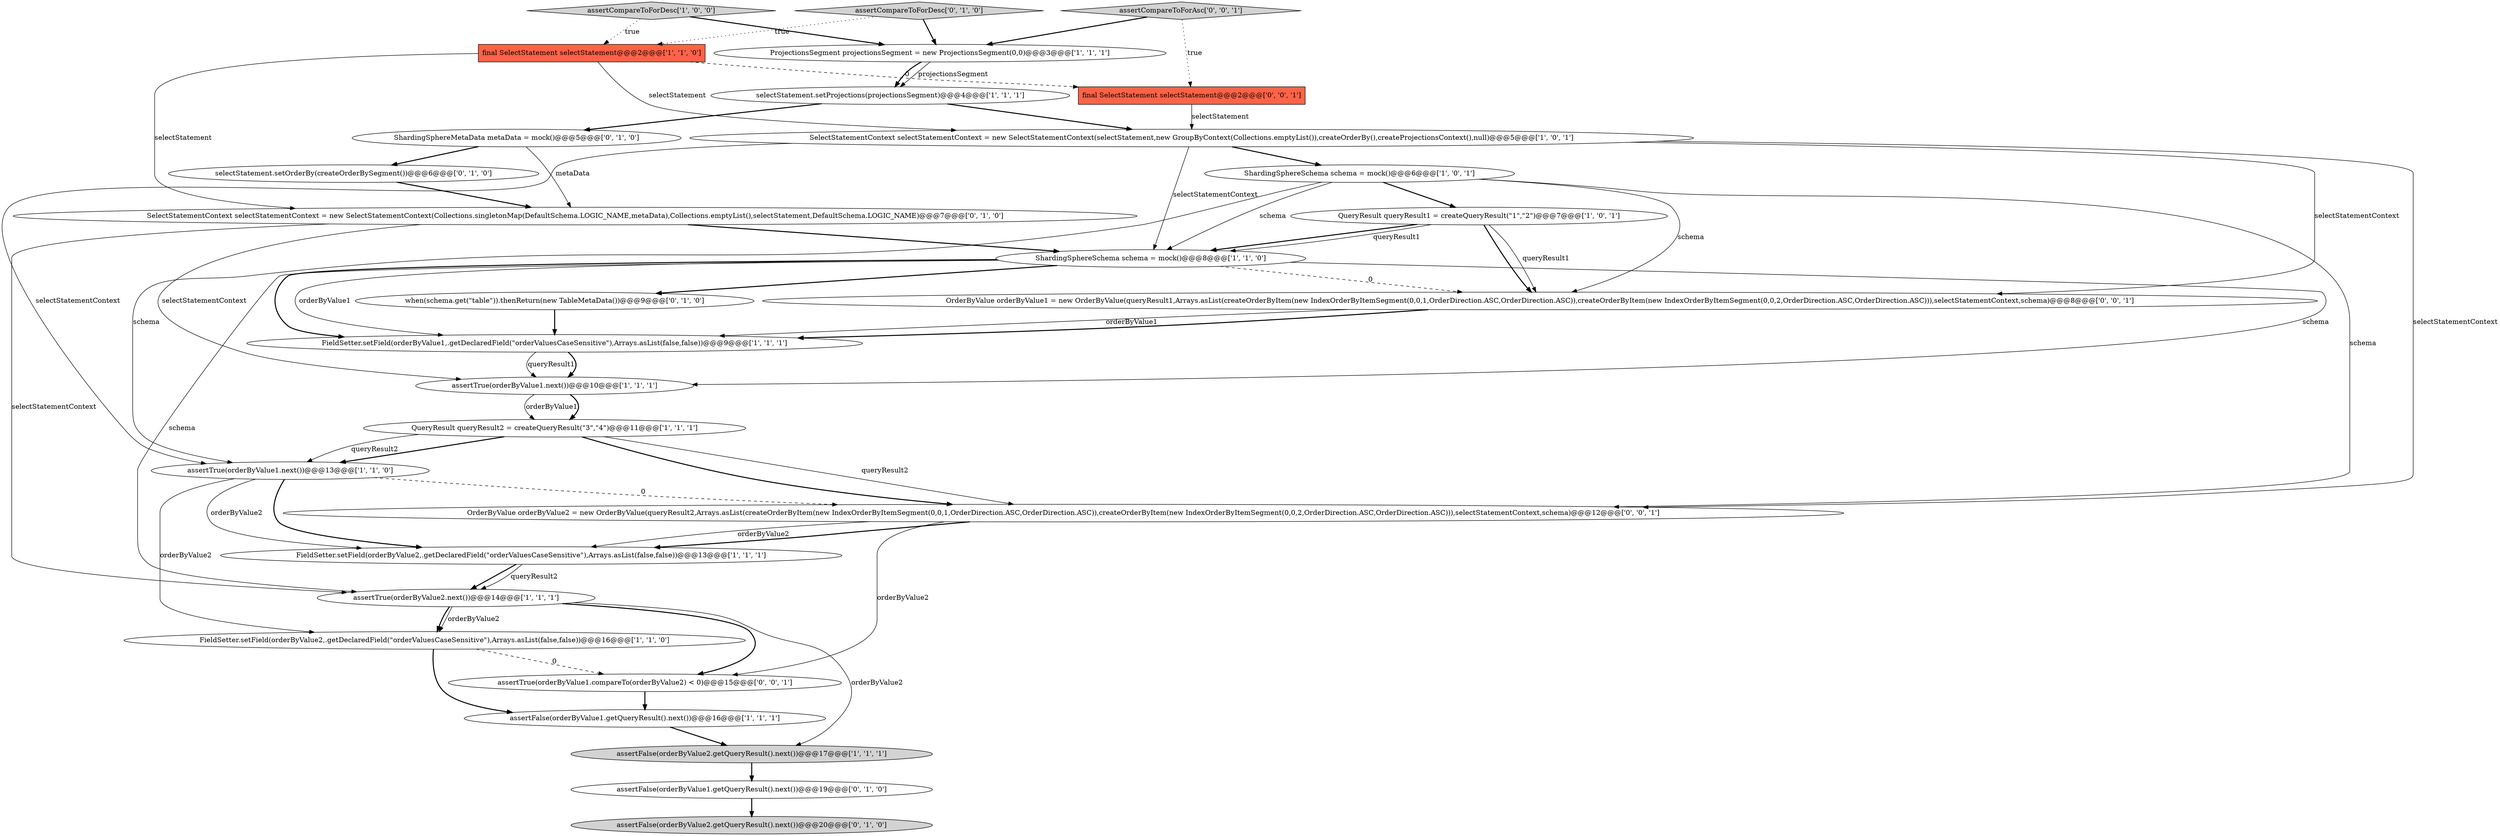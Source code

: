 digraph {
15 [style = filled, label = "assertCompareToForDesc['1', '0', '0']", fillcolor = lightgray, shape = diamond image = "AAA0AAABBB1BBB"];
19 [style = filled, label = "SelectStatementContext selectStatementContext = new SelectStatementContext(Collections.singletonMap(DefaultSchema.LOGIC_NAME,metaData),Collections.emptyList(),selectStatement,DefaultSchema.LOGIC_NAME)@@@7@@@['0', '1', '0']", fillcolor = white, shape = ellipse image = "AAA1AAABBB2BBB"];
9 [style = filled, label = "FieldSetter.setField(orderByValue2,.getDeclaredField(\"orderValuesCaseSensitive\"),Arrays.asList(false,false))@@@13@@@['1', '1', '1']", fillcolor = white, shape = ellipse image = "AAA0AAABBB1BBB"];
7 [style = filled, label = "QueryResult queryResult2 = createQueryResult(\"3\",\"4\")@@@11@@@['1', '1', '1']", fillcolor = white, shape = ellipse image = "AAA0AAABBB1BBB"];
22 [style = filled, label = "assertCompareToForDesc['0', '1', '0']", fillcolor = lightgray, shape = diamond image = "AAA0AAABBB2BBB"];
1 [style = filled, label = "assertFalse(orderByValue1.getQueryResult().next())@@@16@@@['1', '1', '1']", fillcolor = white, shape = ellipse image = "AAA0AAABBB1BBB"];
17 [style = filled, label = "assertFalse(orderByValue2.getQueryResult().next())@@@20@@@['0', '1', '0']", fillcolor = lightgray, shape = ellipse image = "AAA0AAABBB2BBB"];
26 [style = filled, label = "assertTrue(orderByValue1.compareTo(orderByValue2) < 0)@@@15@@@['0', '0', '1']", fillcolor = white, shape = ellipse image = "AAA0AAABBB3BBB"];
12 [style = filled, label = "final SelectStatement selectStatement@@@2@@@['1', '1', '0']", fillcolor = tomato, shape = box image = "AAA0AAABBB1BBB"];
14 [style = filled, label = "ProjectionsSegment projectionsSegment = new ProjectionsSegment(0,0)@@@3@@@['1', '1', '1']", fillcolor = white, shape = ellipse image = "AAA0AAABBB1BBB"];
23 [style = filled, label = "when(schema.get(\"table\")).thenReturn(new TableMetaData())@@@9@@@['0', '1', '0']", fillcolor = white, shape = ellipse image = "AAA1AAABBB2BBB"];
8 [style = filled, label = "selectStatement.setProjections(projectionsSegment)@@@4@@@['1', '1', '1']", fillcolor = white, shape = ellipse image = "AAA0AAABBB1BBB"];
27 [style = filled, label = "assertCompareToForAsc['0', '0', '1']", fillcolor = lightgray, shape = diamond image = "AAA0AAABBB3BBB"];
28 [style = filled, label = "OrderByValue orderByValue1 = new OrderByValue(queryResult1,Arrays.asList(createOrderByItem(new IndexOrderByItemSegment(0,0,1,OrderDirection.ASC,OrderDirection.ASC)),createOrderByItem(new IndexOrderByItemSegment(0,0,2,OrderDirection.ASC,OrderDirection.ASC))),selectStatementContext,schema)@@@8@@@['0', '0', '1']", fillcolor = white, shape = ellipse image = "AAA0AAABBB3BBB"];
0 [style = filled, label = "SelectStatementContext selectStatementContext = new SelectStatementContext(selectStatement,new GroupByContext(Collections.emptyList()),createOrderBy(),createProjectionsContext(),null)@@@5@@@['1', '0', '1']", fillcolor = white, shape = ellipse image = "AAA0AAABBB1BBB"];
24 [style = filled, label = "final SelectStatement selectStatement@@@2@@@['0', '0', '1']", fillcolor = tomato, shape = box image = "AAA0AAABBB3BBB"];
6 [style = filled, label = "assertTrue(orderByValue1.next())@@@10@@@['1', '1', '1']", fillcolor = white, shape = ellipse image = "AAA0AAABBB1BBB"];
25 [style = filled, label = "OrderByValue orderByValue2 = new OrderByValue(queryResult2,Arrays.asList(createOrderByItem(new IndexOrderByItemSegment(0,0,1,OrderDirection.ASC,OrderDirection.ASC)),createOrderByItem(new IndexOrderByItemSegment(0,0,2,OrderDirection.ASC,OrderDirection.ASC))),selectStatementContext,schema)@@@12@@@['0', '0', '1']", fillcolor = white, shape = ellipse image = "AAA0AAABBB3BBB"];
5 [style = filled, label = "ShardingSphereSchema schema = mock()@@@8@@@['1', '1', '0']", fillcolor = white, shape = ellipse image = "AAA0AAABBB1BBB"];
11 [style = filled, label = "FieldSetter.setField(orderByValue1,.getDeclaredField(\"orderValuesCaseSensitive\"),Arrays.asList(false,false))@@@9@@@['1', '1', '1']", fillcolor = white, shape = ellipse image = "AAA0AAABBB1BBB"];
13 [style = filled, label = "FieldSetter.setField(orderByValue2,.getDeclaredField(\"orderValuesCaseSensitive\"),Arrays.asList(false,false))@@@16@@@['1', '1', '0']", fillcolor = white, shape = ellipse image = "AAA0AAABBB1BBB"];
18 [style = filled, label = "ShardingSphereMetaData metaData = mock()@@@5@@@['0', '1', '0']", fillcolor = white, shape = ellipse image = "AAA0AAABBB2BBB"];
2 [style = filled, label = "QueryResult queryResult1 = createQueryResult(\"1\",\"2\")@@@7@@@['1', '0', '1']", fillcolor = white, shape = ellipse image = "AAA0AAABBB1BBB"];
4 [style = filled, label = "assertTrue(orderByValue1.next())@@@13@@@['1', '1', '0']", fillcolor = white, shape = ellipse image = "AAA0AAABBB1BBB"];
10 [style = filled, label = "ShardingSphereSchema schema = mock()@@@6@@@['1', '0', '1']", fillcolor = white, shape = ellipse image = "AAA0AAABBB1BBB"];
20 [style = filled, label = "selectStatement.setOrderBy(createOrderBySegment())@@@6@@@['0', '1', '0']", fillcolor = white, shape = ellipse image = "AAA1AAABBB2BBB"];
21 [style = filled, label = "assertFalse(orderByValue1.getQueryResult().next())@@@19@@@['0', '1', '0']", fillcolor = white, shape = ellipse image = "AAA0AAABBB2BBB"];
16 [style = filled, label = "assertFalse(orderByValue2.getQueryResult().next())@@@17@@@['1', '1', '1']", fillcolor = lightgray, shape = ellipse image = "AAA0AAABBB1BBB"];
3 [style = filled, label = "assertTrue(orderByValue2.next())@@@14@@@['1', '1', '1']", fillcolor = white, shape = ellipse image = "AAA0AAABBB1BBB"];
27->14 [style = bold, label=""];
25->26 [style = solid, label="orderByValue2"];
13->26 [style = dashed, label="0"];
18->20 [style = bold, label=""];
28->11 [style = solid, label="orderByValue1"];
10->2 [style = bold, label=""];
19->5 [style = bold, label=""];
8->0 [style = bold, label=""];
3->26 [style = bold, label=""];
0->25 [style = solid, label="selectStatementContext"];
0->4 [style = solid, label="selectStatementContext"];
10->25 [style = solid, label="schema"];
25->9 [style = solid, label="orderByValue2"];
2->5 [style = bold, label=""];
5->28 [style = dashed, label="0"];
0->28 [style = solid, label="selectStatementContext"];
9->3 [style = bold, label=""];
21->17 [style = bold, label=""];
6->7 [style = solid, label="orderByValue1"];
12->19 [style = solid, label="selectStatement"];
19->6 [style = solid, label="selectStatementContext"];
11->6 [style = solid, label="queryResult1"];
4->13 [style = solid, label="orderByValue2"];
4->9 [style = solid, label="orderByValue2"];
11->6 [style = bold, label=""];
23->11 [style = bold, label=""];
3->13 [style = bold, label=""];
2->28 [style = bold, label=""];
4->25 [style = dashed, label="0"];
12->24 [style = dashed, label="0"];
5->3 [style = solid, label="schema"];
7->25 [style = solid, label="queryResult2"];
20->19 [style = bold, label=""];
0->10 [style = bold, label=""];
8->18 [style = bold, label=""];
16->21 [style = bold, label=""];
0->5 [style = solid, label="selectStatementContext"];
2->28 [style = solid, label="queryResult1"];
5->11 [style = bold, label=""];
7->4 [style = bold, label=""];
3->16 [style = solid, label="orderByValue2"];
15->14 [style = bold, label=""];
4->9 [style = bold, label=""];
5->23 [style = bold, label=""];
22->14 [style = bold, label=""];
26->1 [style = bold, label=""];
7->4 [style = solid, label="queryResult2"];
14->8 [style = bold, label=""];
7->25 [style = bold, label=""];
10->5 [style = solid, label="schema"];
10->28 [style = solid, label="schema"];
25->9 [style = bold, label=""];
13->1 [style = bold, label=""];
10->4 [style = solid, label="schema"];
12->0 [style = solid, label="selectStatement"];
9->3 [style = solid, label="queryResult2"];
22->12 [style = dotted, label="true"];
18->19 [style = solid, label="metaData"];
6->7 [style = bold, label=""];
5->11 [style = solid, label="orderByValue1"];
1->16 [style = bold, label=""];
28->11 [style = bold, label=""];
19->3 [style = solid, label="selectStatementContext"];
24->0 [style = solid, label="selectStatement"];
5->6 [style = solid, label="schema"];
2->5 [style = solid, label="queryResult1"];
14->8 [style = solid, label="projectionsSegment"];
15->12 [style = dotted, label="true"];
27->24 [style = dotted, label="true"];
3->13 [style = solid, label="orderByValue2"];
}

